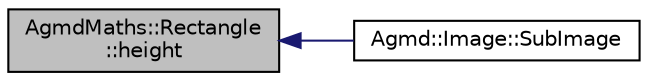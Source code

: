 digraph "AgmdMaths::Rectangle::height"
{
  edge [fontname="Helvetica",fontsize="10",labelfontname="Helvetica",labelfontsize="10"];
  node [fontname="Helvetica",fontsize="10",shape=record];
  rankdir="LR";
  Node1 [label="AgmdMaths::Rectangle\l::height",height=0.2,width=0.4,color="black", fillcolor="grey75", style="filled" fontcolor="black"];
  Node1 -> Node2 [dir="back",color="midnightblue",fontsize="10",style="solid",fontname="Helvetica"];
  Node2 [label="Agmd::Image::SubImage",height=0.2,width=0.4,color="black", fillcolor="white", style="filled",URL="$class_agmd_1_1_image.html#addca3cb1123f7edd7f1056d75452d86c"];
}
